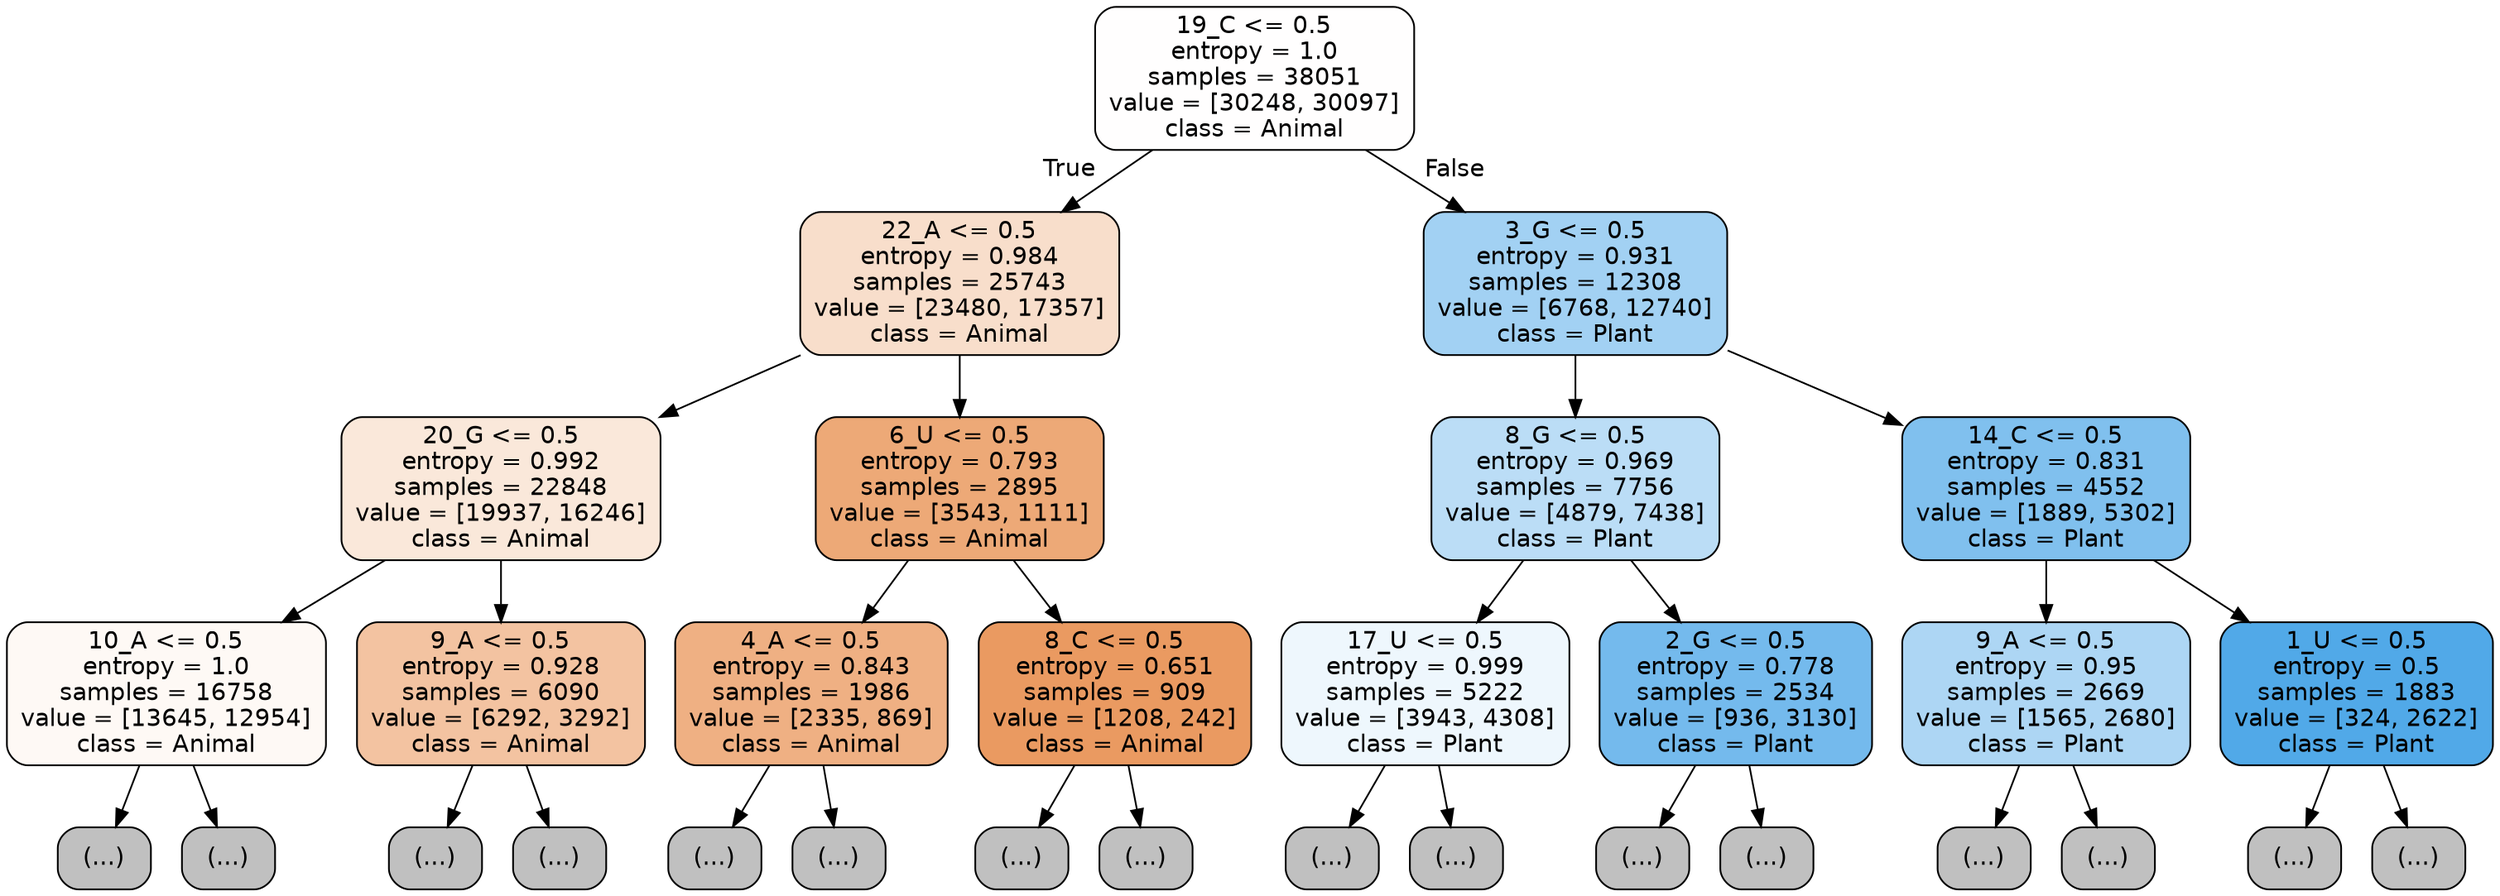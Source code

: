digraph Tree {
node [shape=box, style="filled, rounded", color="black", fontname="helvetica"] ;
edge [fontname="helvetica"] ;
0 [label="19_C <= 0.5\nentropy = 1.0\nsamples = 38051\nvalue = [30248, 30097]\nclass = Animal", fillcolor="#fffefe"] ;
1 [label="22_A <= 0.5\nentropy = 0.984\nsamples = 25743\nvalue = [23480, 17357]\nclass = Animal", fillcolor="#f8decb"] ;
0 -> 1 [labeldistance=2.5, labelangle=45, headlabel="True"] ;
2 [label="20_G <= 0.5\nentropy = 0.992\nsamples = 22848\nvalue = [19937, 16246]\nclass = Animal", fillcolor="#fae8da"] ;
1 -> 2 ;
3 [label="10_A <= 0.5\nentropy = 1.0\nsamples = 16758\nvalue = [13645, 12954]\nclass = Animal", fillcolor="#fef9f5"] ;
2 -> 3 ;
4 [label="(...)", fillcolor="#C0C0C0"] ;
3 -> 4 ;
6201 [label="(...)", fillcolor="#C0C0C0"] ;
3 -> 6201 ;
8168 [label="9_A <= 0.5\nentropy = 0.928\nsamples = 6090\nvalue = [6292, 3292]\nclass = Animal", fillcolor="#f3c3a1"] ;
2 -> 8168 ;
8169 [label="(...)", fillcolor="#C0C0C0"] ;
8168 -> 8169 ;
10476 [label="(...)", fillcolor="#C0C0C0"] ;
8168 -> 10476 ;
11255 [label="6_U <= 0.5\nentropy = 0.793\nsamples = 2895\nvalue = [3543, 1111]\nclass = Animal", fillcolor="#eda977"] ;
1 -> 11255 ;
11256 [label="4_A <= 0.5\nentropy = 0.843\nsamples = 1986\nvalue = [2335, 869]\nclass = Animal", fillcolor="#efb083"] ;
11255 -> 11256 ;
11257 [label="(...)", fillcolor="#C0C0C0"] ;
11256 -> 11257 ;
12058 [label="(...)", fillcolor="#C0C0C0"] ;
11256 -> 12058 ;
12301 [label="8_C <= 0.5\nentropy = 0.651\nsamples = 909\nvalue = [1208, 242]\nclass = Animal", fillcolor="#ea9a61"] ;
11255 -> 12301 ;
12302 [label="(...)", fillcolor="#C0C0C0"] ;
12301 -> 12302 ;
12571 [label="(...)", fillcolor="#C0C0C0"] ;
12301 -> 12571 ;
12632 [label="3_G <= 0.5\nentropy = 0.931\nsamples = 12308\nvalue = [6768, 12740]\nclass = Plant", fillcolor="#a2d1f3"] ;
0 -> 12632 [labeldistance=2.5, labelangle=-45, headlabel="False"] ;
12633 [label="8_G <= 0.5\nentropy = 0.969\nsamples = 7756\nvalue = [4879, 7438]\nclass = Plant", fillcolor="#bbddf6"] ;
12632 -> 12633 ;
12634 [label="17_U <= 0.5\nentropy = 0.999\nsamples = 5222\nvalue = [3943, 4308]\nclass = Plant", fillcolor="#eef7fd"] ;
12633 -> 12634 ;
12635 [label="(...)", fillcolor="#C0C0C0"] ;
12634 -> 12635 ;
14228 [label="(...)", fillcolor="#C0C0C0"] ;
12634 -> 14228 ;
14905 [label="2_G <= 0.5\nentropy = 0.778\nsamples = 2534\nvalue = [936, 3130]\nclass = Plant", fillcolor="#74baed"] ;
12633 -> 14905 ;
14906 [label="(...)", fillcolor="#C0C0C0"] ;
14905 -> 14906 ;
15357 [label="(...)", fillcolor="#C0C0C0"] ;
14905 -> 15357 ;
15580 [label="14_C <= 0.5\nentropy = 0.831\nsamples = 4552\nvalue = [1889, 5302]\nclass = Plant", fillcolor="#80c0ee"] ;
12632 -> 15580 ;
15581 [label="9_A <= 0.5\nentropy = 0.95\nsamples = 2669\nvalue = [1565, 2680]\nclass = Plant", fillcolor="#add6f4"] ;
15580 -> 15581 ;
15582 [label="(...)", fillcolor="#C0C0C0"] ;
15581 -> 15582 ;
16331 [label="(...)", fillcolor="#C0C0C0"] ;
15581 -> 16331 ;
16570 [label="1_U <= 0.5\nentropy = 0.5\nsamples = 1883\nvalue = [324, 2622]\nclass = Plant", fillcolor="#51a9e8"] ;
15580 -> 16570 ;
16571 [label="(...)", fillcolor="#C0C0C0"] ;
16570 -> 16571 ;
16710 [label="(...)", fillcolor="#C0C0C0"] ;
16570 -> 16710 ;
}